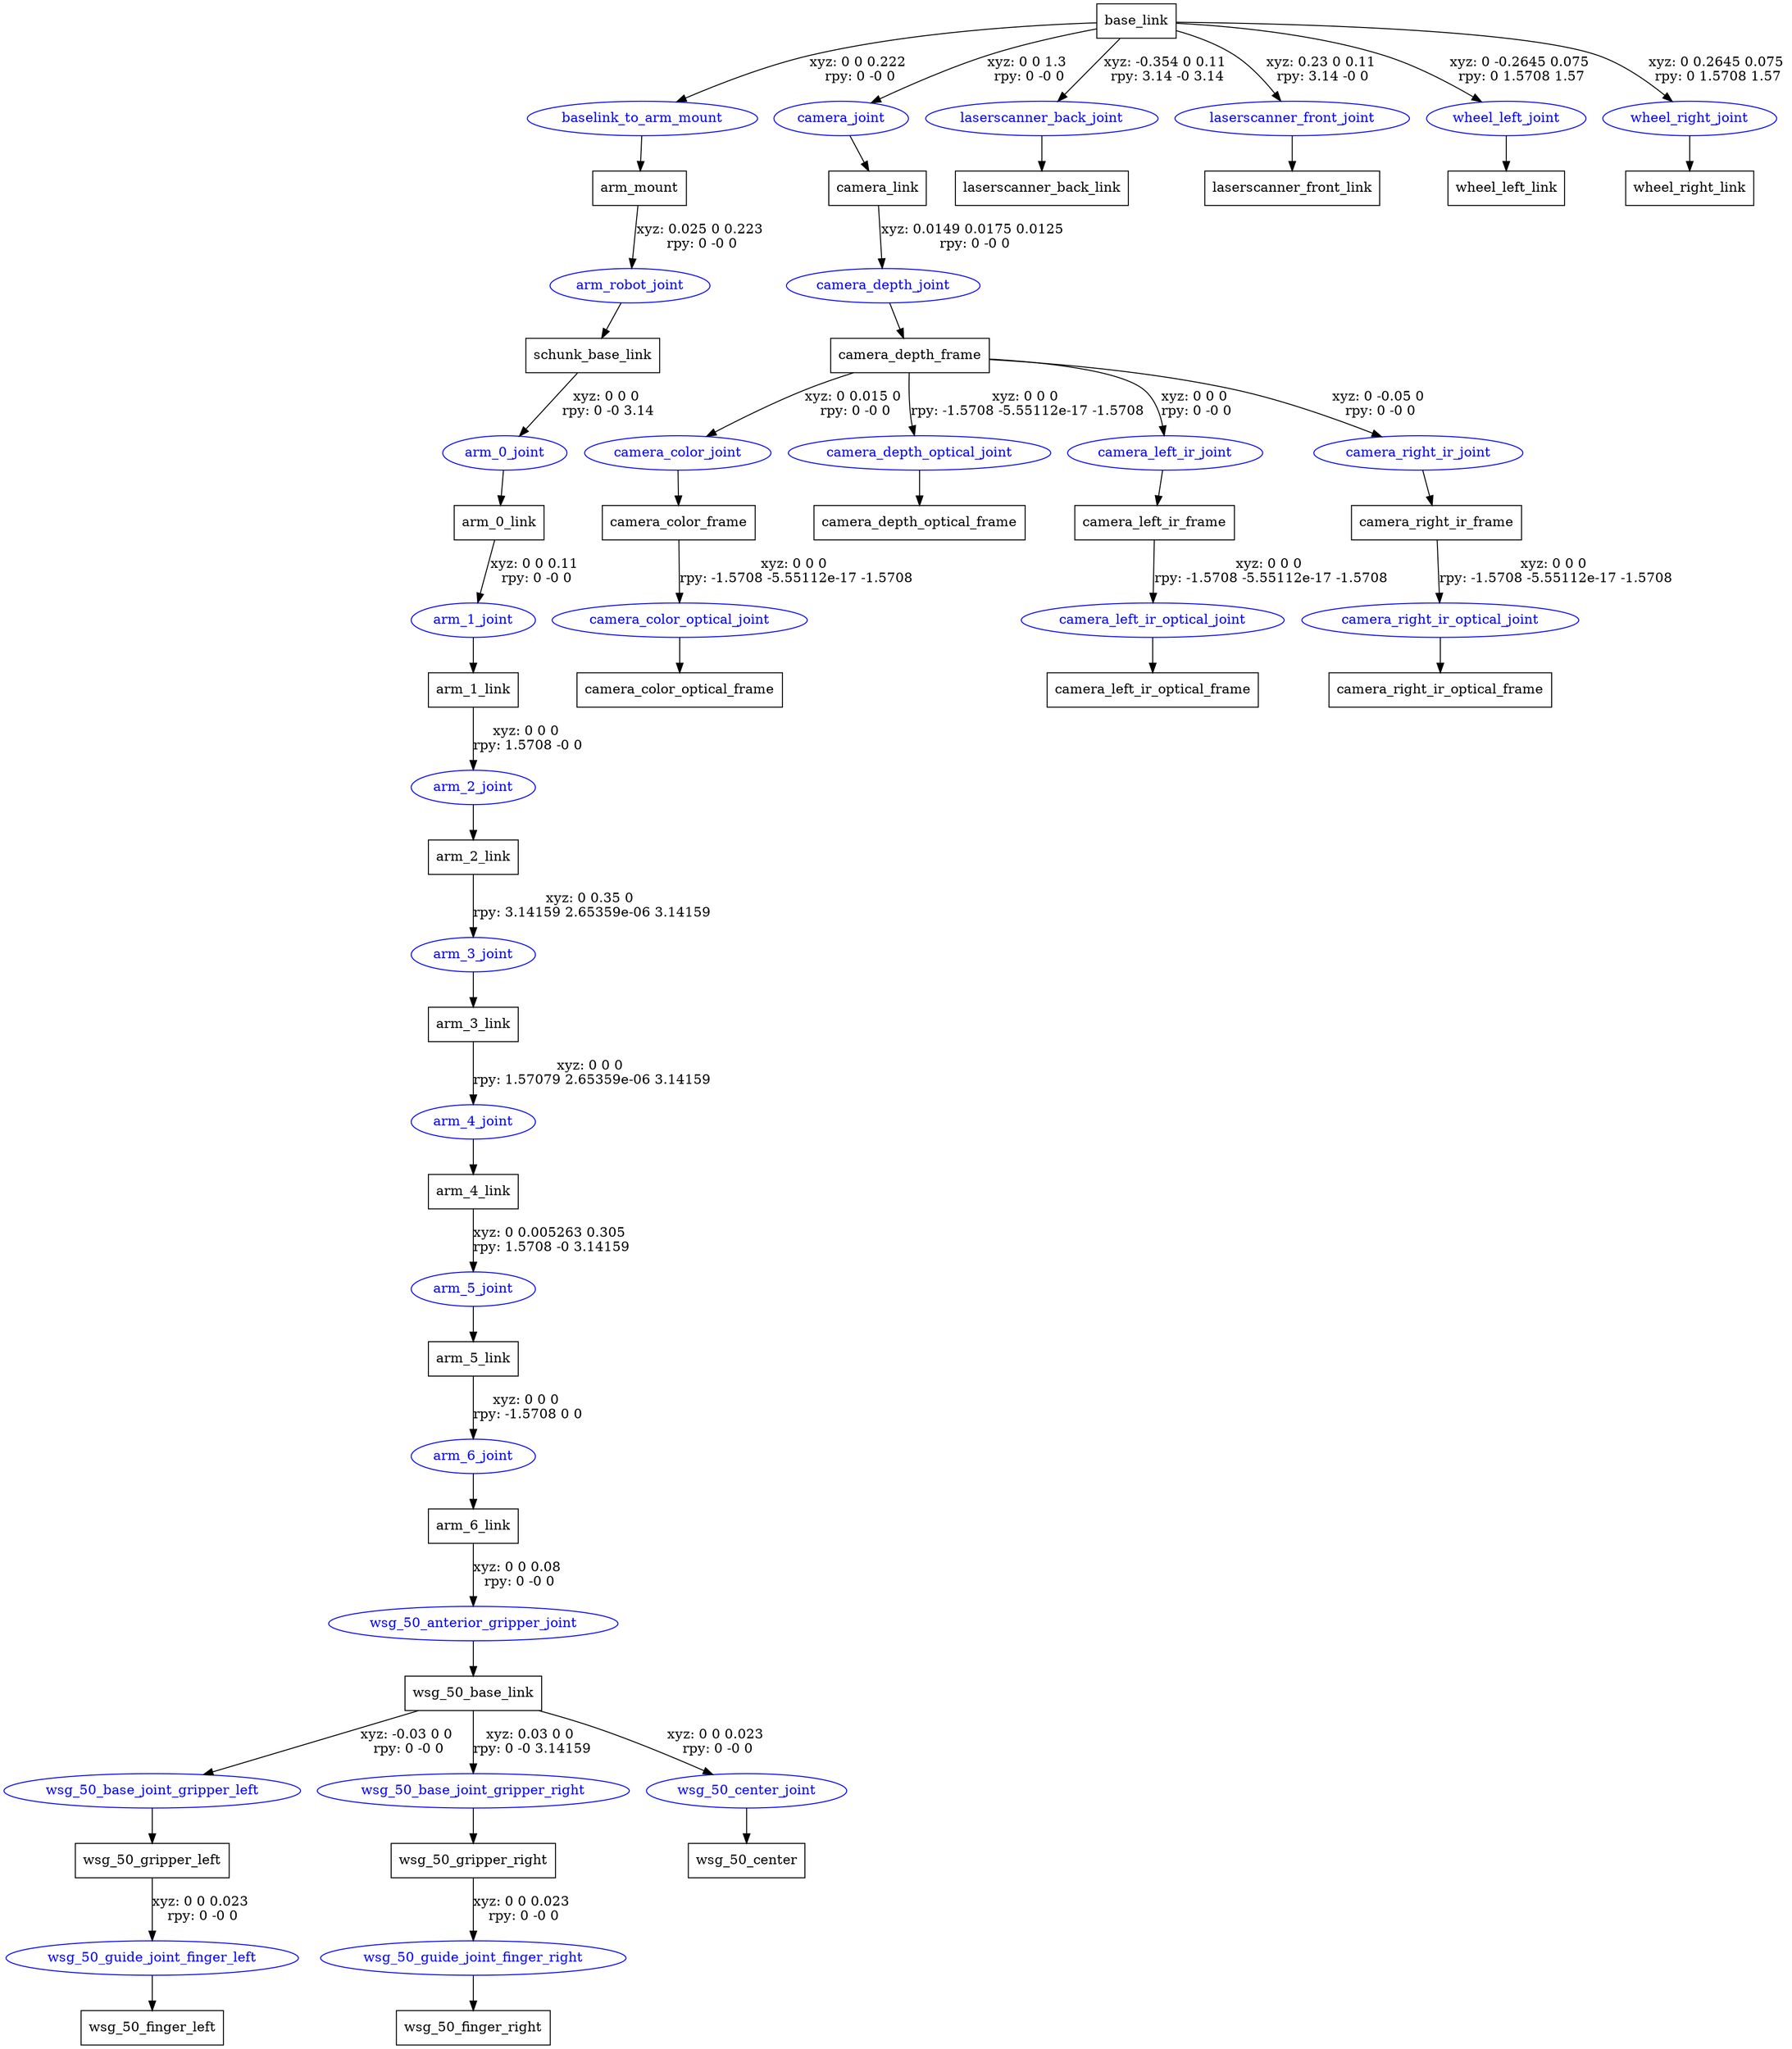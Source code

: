 digraph G {
node [shape=box];
"base_link" [label="base_link"];
"arm_mount" [label="arm_mount"];
"schunk_base_link" [label="schunk_base_link"];
"arm_0_link" [label="arm_0_link"];
"arm_1_link" [label="arm_1_link"];
"arm_2_link" [label="arm_2_link"];
"arm_3_link" [label="arm_3_link"];
"arm_4_link" [label="arm_4_link"];
"arm_5_link" [label="arm_5_link"];
"arm_6_link" [label="arm_6_link"];
"wsg_50_base_link" [label="wsg_50_base_link"];
"wsg_50_gripper_left" [label="wsg_50_gripper_left"];
"wsg_50_finger_left" [label="wsg_50_finger_left"];
"wsg_50_gripper_right" [label="wsg_50_gripper_right"];
"wsg_50_finger_right" [label="wsg_50_finger_right"];
"wsg_50_center" [label="wsg_50_center"];
"camera_link" [label="camera_link"];
"camera_depth_frame" [label="camera_depth_frame"];
"camera_color_frame" [label="camera_color_frame"];
"camera_color_optical_frame" [label="camera_color_optical_frame"];
"camera_depth_optical_frame" [label="camera_depth_optical_frame"];
"camera_left_ir_frame" [label="camera_left_ir_frame"];
"camera_left_ir_optical_frame" [label="camera_left_ir_optical_frame"];
"camera_right_ir_frame" [label="camera_right_ir_frame"];
"camera_right_ir_optical_frame" [label="camera_right_ir_optical_frame"];
"laserscanner_back_link" [label="laserscanner_back_link"];
"laserscanner_front_link" [label="laserscanner_front_link"];
"wheel_left_link" [label="wheel_left_link"];
"wheel_right_link" [label="wheel_right_link"];
node [shape=ellipse, color=blue, fontcolor=blue];
"base_link" -> "baselink_to_arm_mount" [label="xyz: 0 0 0.222 \nrpy: 0 -0 0"]
"baselink_to_arm_mount" -> "arm_mount"
"arm_mount" -> "arm_robot_joint" [label="xyz: 0.025 0 0.223 \nrpy: 0 -0 0"]
"arm_robot_joint" -> "schunk_base_link"
"schunk_base_link" -> "arm_0_joint" [label="xyz: 0 0 0 \nrpy: 0 -0 3.14"]
"arm_0_joint" -> "arm_0_link"
"arm_0_link" -> "arm_1_joint" [label="xyz: 0 0 0.11 \nrpy: 0 -0 0"]
"arm_1_joint" -> "arm_1_link"
"arm_1_link" -> "arm_2_joint" [label="xyz: 0 0 0 \nrpy: 1.5708 -0 0"]
"arm_2_joint" -> "arm_2_link"
"arm_2_link" -> "arm_3_joint" [label="xyz: 0 0.35 0 \nrpy: 3.14159 2.65359e-06 3.14159"]
"arm_3_joint" -> "arm_3_link"
"arm_3_link" -> "arm_4_joint" [label="xyz: 0 0 0 \nrpy: 1.57079 2.65359e-06 3.14159"]
"arm_4_joint" -> "arm_4_link"
"arm_4_link" -> "arm_5_joint" [label="xyz: 0 0.005263 0.305 \nrpy: 1.5708 -0 3.14159"]
"arm_5_joint" -> "arm_5_link"
"arm_5_link" -> "arm_6_joint" [label="xyz: 0 0 0 \nrpy: -1.5708 0 0"]
"arm_6_joint" -> "arm_6_link"
"arm_6_link" -> "wsg_50_anterior_gripper_joint" [label="xyz: 0 0 0.08 \nrpy: 0 -0 0"]
"wsg_50_anterior_gripper_joint" -> "wsg_50_base_link"
"wsg_50_base_link" -> "wsg_50_base_joint_gripper_left" [label="xyz: -0.03 0 0 \nrpy: 0 -0 0"]
"wsg_50_base_joint_gripper_left" -> "wsg_50_gripper_left"
"wsg_50_gripper_left" -> "wsg_50_guide_joint_finger_left" [label="xyz: 0 0 0.023 \nrpy: 0 -0 0"]
"wsg_50_guide_joint_finger_left" -> "wsg_50_finger_left"
"wsg_50_base_link" -> "wsg_50_base_joint_gripper_right" [label="xyz: 0.03 0 0 \nrpy: 0 -0 3.14159"]
"wsg_50_base_joint_gripper_right" -> "wsg_50_gripper_right"
"wsg_50_gripper_right" -> "wsg_50_guide_joint_finger_right" [label="xyz: 0 0 0.023 \nrpy: 0 -0 0"]
"wsg_50_guide_joint_finger_right" -> "wsg_50_finger_right"
"wsg_50_base_link" -> "wsg_50_center_joint" [label="xyz: 0 0 0.023 \nrpy: 0 -0 0"]
"wsg_50_center_joint" -> "wsg_50_center"
"base_link" -> "camera_joint" [label="xyz: 0 0 1.3 \nrpy: 0 -0 0"]
"camera_joint" -> "camera_link"
"camera_link" -> "camera_depth_joint" [label="xyz: 0.0149 0.0175 0.0125 \nrpy: 0 -0 0"]
"camera_depth_joint" -> "camera_depth_frame"
"camera_depth_frame" -> "camera_color_joint" [label="xyz: 0 0.015 0 \nrpy: 0 -0 0"]
"camera_color_joint" -> "camera_color_frame"
"camera_color_frame" -> "camera_color_optical_joint" [label="xyz: 0 0 0 \nrpy: -1.5708 -5.55112e-17 -1.5708"]
"camera_color_optical_joint" -> "camera_color_optical_frame"
"camera_depth_frame" -> "camera_depth_optical_joint" [label="xyz: 0 0 0 \nrpy: -1.5708 -5.55112e-17 -1.5708"]
"camera_depth_optical_joint" -> "camera_depth_optical_frame"
"camera_depth_frame" -> "camera_left_ir_joint" [label="xyz: 0 0 0 \nrpy: 0 -0 0"]
"camera_left_ir_joint" -> "camera_left_ir_frame"
"camera_left_ir_frame" -> "camera_left_ir_optical_joint" [label="xyz: 0 0 0 \nrpy: -1.5708 -5.55112e-17 -1.5708"]
"camera_left_ir_optical_joint" -> "camera_left_ir_optical_frame"
"camera_depth_frame" -> "camera_right_ir_joint" [label="xyz: 0 -0.05 0 \nrpy: 0 -0 0"]
"camera_right_ir_joint" -> "camera_right_ir_frame"
"camera_right_ir_frame" -> "camera_right_ir_optical_joint" [label="xyz: 0 0 0 \nrpy: -1.5708 -5.55112e-17 -1.5708"]
"camera_right_ir_optical_joint" -> "camera_right_ir_optical_frame"
"base_link" -> "laserscanner_back_joint" [label="xyz: -0.354 0 0.11 \nrpy: 3.14 -0 3.14"]
"laserscanner_back_joint" -> "laserscanner_back_link"
"base_link" -> "laserscanner_front_joint" [label="xyz: 0.23 0 0.11 \nrpy: 3.14 -0 0"]
"laserscanner_front_joint" -> "laserscanner_front_link"
"base_link" -> "wheel_left_joint" [label="xyz: 0 -0.2645 0.075 \nrpy: 0 1.5708 1.57"]
"wheel_left_joint" -> "wheel_left_link"
"base_link" -> "wheel_right_joint" [label="xyz: 0 0.2645 0.075 \nrpy: 0 1.5708 1.57"]
"wheel_right_joint" -> "wheel_right_link"
}
